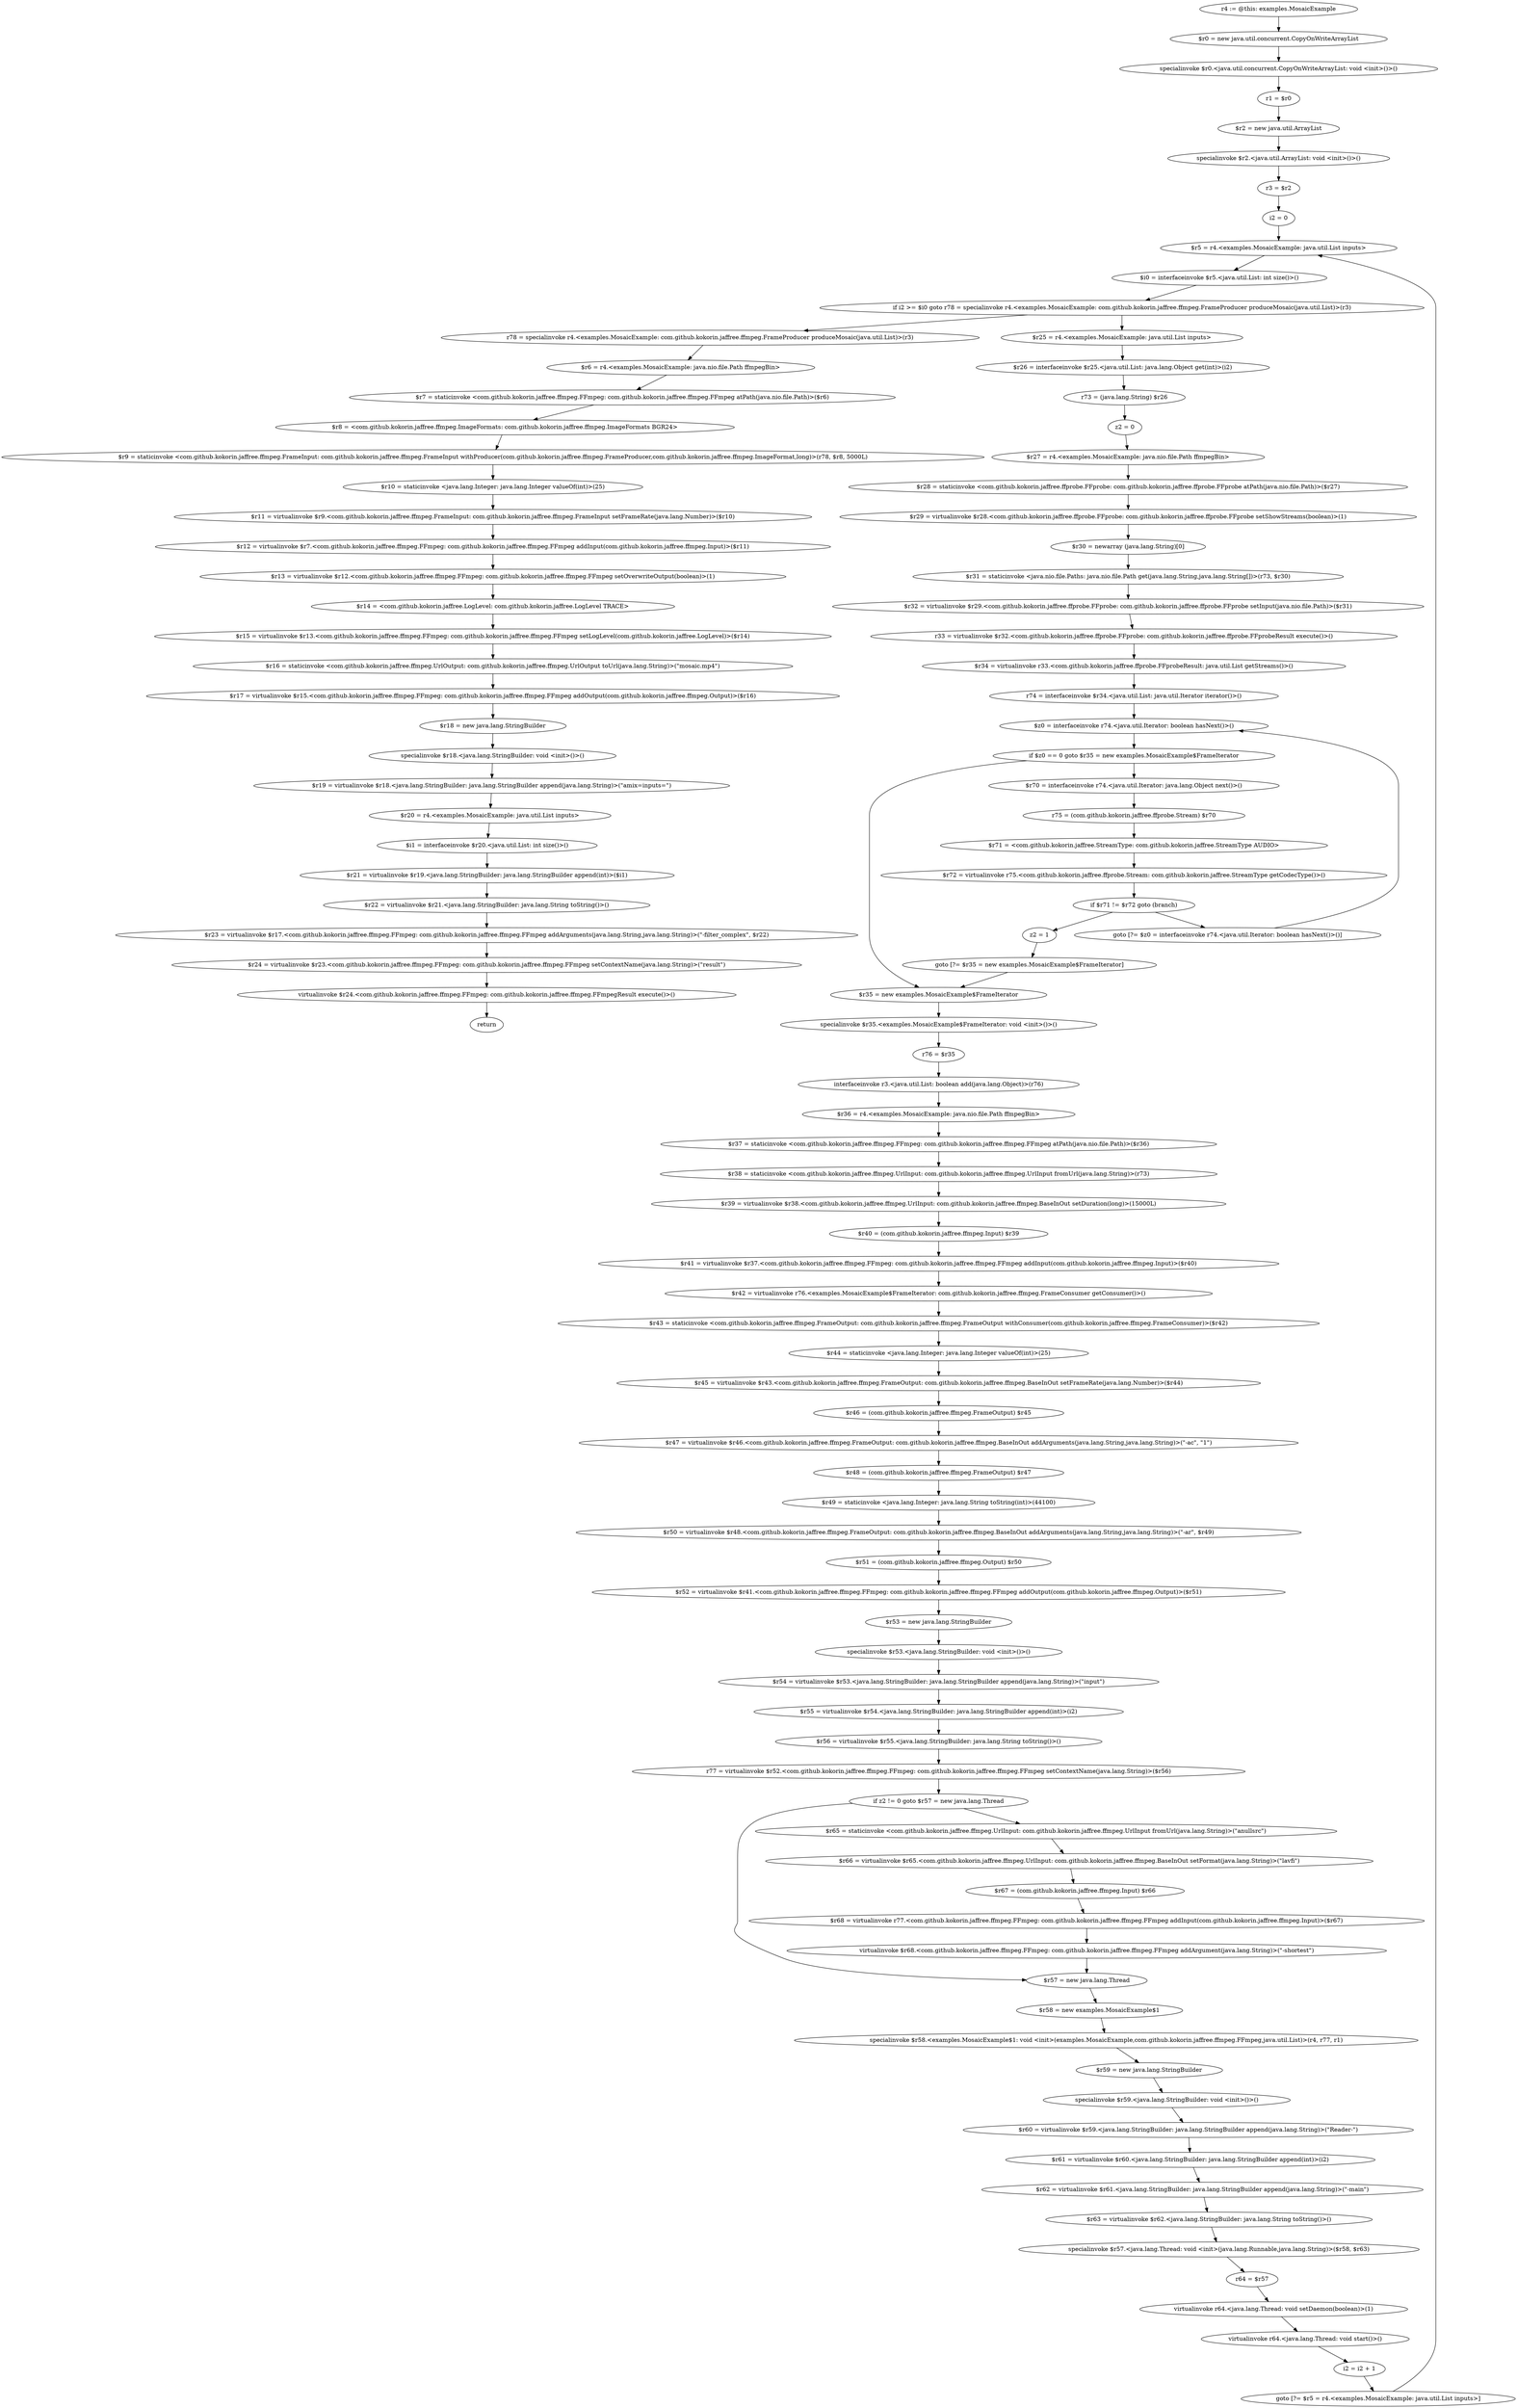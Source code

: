 digraph "unitGraph" {
    "r4 := @this: examples.MosaicExample"
    "$r0 = new java.util.concurrent.CopyOnWriteArrayList"
    "specialinvoke $r0.<java.util.concurrent.CopyOnWriteArrayList: void <init>()>()"
    "r1 = $r0"
    "$r2 = new java.util.ArrayList"
    "specialinvoke $r2.<java.util.ArrayList: void <init>()>()"
    "r3 = $r2"
    "i2 = 0"
    "$r5 = r4.<examples.MosaicExample: java.util.List inputs>"
    "$i0 = interfaceinvoke $r5.<java.util.List: int size()>()"
    "if i2 >= $i0 goto r78 = specialinvoke r4.<examples.MosaicExample: com.github.kokorin.jaffree.ffmpeg.FrameProducer produceMosaic(java.util.List)>(r3)"
    "$r25 = r4.<examples.MosaicExample: java.util.List inputs>"
    "$r26 = interfaceinvoke $r25.<java.util.List: java.lang.Object get(int)>(i2)"
    "r73 = (java.lang.String) $r26"
    "z2 = 0"
    "$r27 = r4.<examples.MosaicExample: java.nio.file.Path ffmpegBin>"
    "$r28 = staticinvoke <com.github.kokorin.jaffree.ffprobe.FFprobe: com.github.kokorin.jaffree.ffprobe.FFprobe atPath(java.nio.file.Path)>($r27)"
    "$r29 = virtualinvoke $r28.<com.github.kokorin.jaffree.ffprobe.FFprobe: com.github.kokorin.jaffree.ffprobe.FFprobe setShowStreams(boolean)>(1)"
    "$r30 = newarray (java.lang.String)[0]"
    "$r31 = staticinvoke <java.nio.file.Paths: java.nio.file.Path get(java.lang.String,java.lang.String[])>(r73, $r30)"
    "$r32 = virtualinvoke $r29.<com.github.kokorin.jaffree.ffprobe.FFprobe: com.github.kokorin.jaffree.ffprobe.FFprobe setInput(java.nio.file.Path)>($r31)"
    "r33 = virtualinvoke $r32.<com.github.kokorin.jaffree.ffprobe.FFprobe: com.github.kokorin.jaffree.ffprobe.FFprobeResult execute()>()"
    "$r34 = virtualinvoke r33.<com.github.kokorin.jaffree.ffprobe.FFprobeResult: java.util.List getStreams()>()"
    "r74 = interfaceinvoke $r34.<java.util.List: java.util.Iterator iterator()>()"
    "$z0 = interfaceinvoke r74.<java.util.Iterator: boolean hasNext()>()"
    "if $z0 == 0 goto $r35 = new examples.MosaicExample$FrameIterator"
    "$r70 = interfaceinvoke r74.<java.util.Iterator: java.lang.Object next()>()"
    "r75 = (com.github.kokorin.jaffree.ffprobe.Stream) $r70"
    "$r71 = <com.github.kokorin.jaffree.StreamType: com.github.kokorin.jaffree.StreamType AUDIO>"
    "$r72 = virtualinvoke r75.<com.github.kokorin.jaffree.ffprobe.Stream: com.github.kokorin.jaffree.StreamType getCodecType()>()"
    "if $r71 != $r72 goto (branch)"
    "z2 = 1"
    "goto [?= $r35 = new examples.MosaicExample$FrameIterator]"
    "goto [?= $z0 = interfaceinvoke r74.<java.util.Iterator: boolean hasNext()>()]"
    "$r35 = new examples.MosaicExample$FrameIterator"
    "specialinvoke $r35.<examples.MosaicExample$FrameIterator: void <init>()>()"
    "r76 = $r35"
    "interfaceinvoke r3.<java.util.List: boolean add(java.lang.Object)>(r76)"
    "$r36 = r4.<examples.MosaicExample: java.nio.file.Path ffmpegBin>"
    "$r37 = staticinvoke <com.github.kokorin.jaffree.ffmpeg.FFmpeg: com.github.kokorin.jaffree.ffmpeg.FFmpeg atPath(java.nio.file.Path)>($r36)"
    "$r38 = staticinvoke <com.github.kokorin.jaffree.ffmpeg.UrlInput: com.github.kokorin.jaffree.ffmpeg.UrlInput fromUrl(java.lang.String)>(r73)"
    "$r39 = virtualinvoke $r38.<com.github.kokorin.jaffree.ffmpeg.UrlInput: com.github.kokorin.jaffree.ffmpeg.BaseInOut setDuration(long)>(15000L)"
    "$r40 = (com.github.kokorin.jaffree.ffmpeg.Input) $r39"
    "$r41 = virtualinvoke $r37.<com.github.kokorin.jaffree.ffmpeg.FFmpeg: com.github.kokorin.jaffree.ffmpeg.FFmpeg addInput(com.github.kokorin.jaffree.ffmpeg.Input)>($r40)"
    "$r42 = virtualinvoke r76.<examples.MosaicExample$FrameIterator: com.github.kokorin.jaffree.ffmpeg.FrameConsumer getConsumer()>()"
    "$r43 = staticinvoke <com.github.kokorin.jaffree.ffmpeg.FrameOutput: com.github.kokorin.jaffree.ffmpeg.FrameOutput withConsumer(com.github.kokorin.jaffree.ffmpeg.FrameConsumer)>($r42)"
    "$r44 = staticinvoke <java.lang.Integer: java.lang.Integer valueOf(int)>(25)"
    "$r45 = virtualinvoke $r43.<com.github.kokorin.jaffree.ffmpeg.FrameOutput: com.github.kokorin.jaffree.ffmpeg.BaseInOut setFrameRate(java.lang.Number)>($r44)"
    "$r46 = (com.github.kokorin.jaffree.ffmpeg.FrameOutput) $r45"
    "$r47 = virtualinvoke $r46.<com.github.kokorin.jaffree.ffmpeg.FrameOutput: com.github.kokorin.jaffree.ffmpeg.BaseInOut addArguments(java.lang.String,java.lang.String)>(\"-ac\", \"1\")"
    "$r48 = (com.github.kokorin.jaffree.ffmpeg.FrameOutput) $r47"
    "$r49 = staticinvoke <java.lang.Integer: java.lang.String toString(int)>(44100)"
    "$r50 = virtualinvoke $r48.<com.github.kokorin.jaffree.ffmpeg.FrameOutput: com.github.kokorin.jaffree.ffmpeg.BaseInOut addArguments(java.lang.String,java.lang.String)>(\"-ar\", $r49)"
    "$r51 = (com.github.kokorin.jaffree.ffmpeg.Output) $r50"
    "$r52 = virtualinvoke $r41.<com.github.kokorin.jaffree.ffmpeg.FFmpeg: com.github.kokorin.jaffree.ffmpeg.FFmpeg addOutput(com.github.kokorin.jaffree.ffmpeg.Output)>($r51)"
    "$r53 = new java.lang.StringBuilder"
    "specialinvoke $r53.<java.lang.StringBuilder: void <init>()>()"
    "$r54 = virtualinvoke $r53.<java.lang.StringBuilder: java.lang.StringBuilder append(java.lang.String)>(\"input\")"
    "$r55 = virtualinvoke $r54.<java.lang.StringBuilder: java.lang.StringBuilder append(int)>(i2)"
    "$r56 = virtualinvoke $r55.<java.lang.StringBuilder: java.lang.String toString()>()"
    "r77 = virtualinvoke $r52.<com.github.kokorin.jaffree.ffmpeg.FFmpeg: com.github.kokorin.jaffree.ffmpeg.FFmpeg setContextName(java.lang.String)>($r56)"
    "if z2 != 0 goto $r57 = new java.lang.Thread"
    "$r65 = staticinvoke <com.github.kokorin.jaffree.ffmpeg.UrlInput: com.github.kokorin.jaffree.ffmpeg.UrlInput fromUrl(java.lang.String)>(\"anullsrc\")"
    "$r66 = virtualinvoke $r65.<com.github.kokorin.jaffree.ffmpeg.UrlInput: com.github.kokorin.jaffree.ffmpeg.BaseInOut setFormat(java.lang.String)>(\"lavfi\")"
    "$r67 = (com.github.kokorin.jaffree.ffmpeg.Input) $r66"
    "$r68 = virtualinvoke r77.<com.github.kokorin.jaffree.ffmpeg.FFmpeg: com.github.kokorin.jaffree.ffmpeg.FFmpeg addInput(com.github.kokorin.jaffree.ffmpeg.Input)>($r67)"
    "virtualinvoke $r68.<com.github.kokorin.jaffree.ffmpeg.FFmpeg: com.github.kokorin.jaffree.ffmpeg.FFmpeg addArgument(java.lang.String)>(\"-shortest\")"
    "$r57 = new java.lang.Thread"
    "$r58 = new examples.MosaicExample$1"
    "specialinvoke $r58.<examples.MosaicExample$1: void <init>(examples.MosaicExample,com.github.kokorin.jaffree.ffmpeg.FFmpeg,java.util.List)>(r4, r77, r1)"
    "$r59 = new java.lang.StringBuilder"
    "specialinvoke $r59.<java.lang.StringBuilder: void <init>()>()"
    "$r60 = virtualinvoke $r59.<java.lang.StringBuilder: java.lang.StringBuilder append(java.lang.String)>(\"Reader-\")"
    "$r61 = virtualinvoke $r60.<java.lang.StringBuilder: java.lang.StringBuilder append(int)>(i2)"
    "$r62 = virtualinvoke $r61.<java.lang.StringBuilder: java.lang.StringBuilder append(java.lang.String)>(\"-main\")"
    "$r63 = virtualinvoke $r62.<java.lang.StringBuilder: java.lang.String toString()>()"
    "specialinvoke $r57.<java.lang.Thread: void <init>(java.lang.Runnable,java.lang.String)>($r58, $r63)"
    "r64 = $r57"
    "virtualinvoke r64.<java.lang.Thread: void setDaemon(boolean)>(1)"
    "virtualinvoke r64.<java.lang.Thread: void start()>()"
    "i2 = i2 + 1"
    "goto [?= $r5 = r4.<examples.MosaicExample: java.util.List inputs>]"
    "r78 = specialinvoke r4.<examples.MosaicExample: com.github.kokorin.jaffree.ffmpeg.FrameProducer produceMosaic(java.util.List)>(r3)"
    "$r6 = r4.<examples.MosaicExample: java.nio.file.Path ffmpegBin>"
    "$r7 = staticinvoke <com.github.kokorin.jaffree.ffmpeg.FFmpeg: com.github.kokorin.jaffree.ffmpeg.FFmpeg atPath(java.nio.file.Path)>($r6)"
    "$r8 = <com.github.kokorin.jaffree.ffmpeg.ImageFormats: com.github.kokorin.jaffree.ffmpeg.ImageFormats BGR24>"
    "$r9 = staticinvoke <com.github.kokorin.jaffree.ffmpeg.FrameInput: com.github.kokorin.jaffree.ffmpeg.FrameInput withProducer(com.github.kokorin.jaffree.ffmpeg.FrameProducer,com.github.kokorin.jaffree.ffmpeg.ImageFormat,long)>(r78, $r8, 5000L)"
    "$r10 = staticinvoke <java.lang.Integer: java.lang.Integer valueOf(int)>(25)"
    "$r11 = virtualinvoke $r9.<com.github.kokorin.jaffree.ffmpeg.FrameInput: com.github.kokorin.jaffree.ffmpeg.FrameInput setFrameRate(java.lang.Number)>($r10)"
    "$r12 = virtualinvoke $r7.<com.github.kokorin.jaffree.ffmpeg.FFmpeg: com.github.kokorin.jaffree.ffmpeg.FFmpeg addInput(com.github.kokorin.jaffree.ffmpeg.Input)>($r11)"
    "$r13 = virtualinvoke $r12.<com.github.kokorin.jaffree.ffmpeg.FFmpeg: com.github.kokorin.jaffree.ffmpeg.FFmpeg setOverwriteOutput(boolean)>(1)"
    "$r14 = <com.github.kokorin.jaffree.LogLevel: com.github.kokorin.jaffree.LogLevel TRACE>"
    "$r15 = virtualinvoke $r13.<com.github.kokorin.jaffree.ffmpeg.FFmpeg: com.github.kokorin.jaffree.ffmpeg.FFmpeg setLogLevel(com.github.kokorin.jaffree.LogLevel)>($r14)"
    "$r16 = staticinvoke <com.github.kokorin.jaffree.ffmpeg.UrlOutput: com.github.kokorin.jaffree.ffmpeg.UrlOutput toUrl(java.lang.String)>(\"mosaic.mp4\")"
    "$r17 = virtualinvoke $r15.<com.github.kokorin.jaffree.ffmpeg.FFmpeg: com.github.kokorin.jaffree.ffmpeg.FFmpeg addOutput(com.github.kokorin.jaffree.ffmpeg.Output)>($r16)"
    "$r18 = new java.lang.StringBuilder"
    "specialinvoke $r18.<java.lang.StringBuilder: void <init>()>()"
    "$r19 = virtualinvoke $r18.<java.lang.StringBuilder: java.lang.StringBuilder append(java.lang.String)>(\"amix=inputs=\")"
    "$r20 = r4.<examples.MosaicExample: java.util.List inputs>"
    "$i1 = interfaceinvoke $r20.<java.util.List: int size()>()"
    "$r21 = virtualinvoke $r19.<java.lang.StringBuilder: java.lang.StringBuilder append(int)>($i1)"
    "$r22 = virtualinvoke $r21.<java.lang.StringBuilder: java.lang.String toString()>()"
    "$r23 = virtualinvoke $r17.<com.github.kokorin.jaffree.ffmpeg.FFmpeg: com.github.kokorin.jaffree.ffmpeg.FFmpeg addArguments(java.lang.String,java.lang.String)>(\"-filter_complex\", $r22)"
    "$r24 = virtualinvoke $r23.<com.github.kokorin.jaffree.ffmpeg.FFmpeg: com.github.kokorin.jaffree.ffmpeg.FFmpeg setContextName(java.lang.String)>(\"result\")"
    "virtualinvoke $r24.<com.github.kokorin.jaffree.ffmpeg.FFmpeg: com.github.kokorin.jaffree.ffmpeg.FFmpegResult execute()>()"
    "return"
    "r4 := @this: examples.MosaicExample"->"$r0 = new java.util.concurrent.CopyOnWriteArrayList";
    "$r0 = new java.util.concurrent.CopyOnWriteArrayList"->"specialinvoke $r0.<java.util.concurrent.CopyOnWriteArrayList: void <init>()>()";
    "specialinvoke $r0.<java.util.concurrent.CopyOnWriteArrayList: void <init>()>()"->"r1 = $r0";
    "r1 = $r0"->"$r2 = new java.util.ArrayList";
    "$r2 = new java.util.ArrayList"->"specialinvoke $r2.<java.util.ArrayList: void <init>()>()";
    "specialinvoke $r2.<java.util.ArrayList: void <init>()>()"->"r3 = $r2";
    "r3 = $r2"->"i2 = 0";
    "i2 = 0"->"$r5 = r4.<examples.MosaicExample: java.util.List inputs>";
    "$r5 = r4.<examples.MosaicExample: java.util.List inputs>"->"$i0 = interfaceinvoke $r5.<java.util.List: int size()>()";
    "$i0 = interfaceinvoke $r5.<java.util.List: int size()>()"->"if i2 >= $i0 goto r78 = specialinvoke r4.<examples.MosaicExample: com.github.kokorin.jaffree.ffmpeg.FrameProducer produceMosaic(java.util.List)>(r3)";
    "if i2 >= $i0 goto r78 = specialinvoke r4.<examples.MosaicExample: com.github.kokorin.jaffree.ffmpeg.FrameProducer produceMosaic(java.util.List)>(r3)"->"$r25 = r4.<examples.MosaicExample: java.util.List inputs>";
    "if i2 >= $i0 goto r78 = specialinvoke r4.<examples.MosaicExample: com.github.kokorin.jaffree.ffmpeg.FrameProducer produceMosaic(java.util.List)>(r3)"->"r78 = specialinvoke r4.<examples.MosaicExample: com.github.kokorin.jaffree.ffmpeg.FrameProducer produceMosaic(java.util.List)>(r3)";
    "$r25 = r4.<examples.MosaicExample: java.util.List inputs>"->"$r26 = interfaceinvoke $r25.<java.util.List: java.lang.Object get(int)>(i2)";
    "$r26 = interfaceinvoke $r25.<java.util.List: java.lang.Object get(int)>(i2)"->"r73 = (java.lang.String) $r26";
    "r73 = (java.lang.String) $r26"->"z2 = 0";
    "z2 = 0"->"$r27 = r4.<examples.MosaicExample: java.nio.file.Path ffmpegBin>";
    "$r27 = r4.<examples.MosaicExample: java.nio.file.Path ffmpegBin>"->"$r28 = staticinvoke <com.github.kokorin.jaffree.ffprobe.FFprobe: com.github.kokorin.jaffree.ffprobe.FFprobe atPath(java.nio.file.Path)>($r27)";
    "$r28 = staticinvoke <com.github.kokorin.jaffree.ffprobe.FFprobe: com.github.kokorin.jaffree.ffprobe.FFprobe atPath(java.nio.file.Path)>($r27)"->"$r29 = virtualinvoke $r28.<com.github.kokorin.jaffree.ffprobe.FFprobe: com.github.kokorin.jaffree.ffprobe.FFprobe setShowStreams(boolean)>(1)";
    "$r29 = virtualinvoke $r28.<com.github.kokorin.jaffree.ffprobe.FFprobe: com.github.kokorin.jaffree.ffprobe.FFprobe setShowStreams(boolean)>(1)"->"$r30 = newarray (java.lang.String)[0]";
    "$r30 = newarray (java.lang.String)[0]"->"$r31 = staticinvoke <java.nio.file.Paths: java.nio.file.Path get(java.lang.String,java.lang.String[])>(r73, $r30)";
    "$r31 = staticinvoke <java.nio.file.Paths: java.nio.file.Path get(java.lang.String,java.lang.String[])>(r73, $r30)"->"$r32 = virtualinvoke $r29.<com.github.kokorin.jaffree.ffprobe.FFprobe: com.github.kokorin.jaffree.ffprobe.FFprobe setInput(java.nio.file.Path)>($r31)";
    "$r32 = virtualinvoke $r29.<com.github.kokorin.jaffree.ffprobe.FFprobe: com.github.kokorin.jaffree.ffprobe.FFprobe setInput(java.nio.file.Path)>($r31)"->"r33 = virtualinvoke $r32.<com.github.kokorin.jaffree.ffprobe.FFprobe: com.github.kokorin.jaffree.ffprobe.FFprobeResult execute()>()";
    "r33 = virtualinvoke $r32.<com.github.kokorin.jaffree.ffprobe.FFprobe: com.github.kokorin.jaffree.ffprobe.FFprobeResult execute()>()"->"$r34 = virtualinvoke r33.<com.github.kokorin.jaffree.ffprobe.FFprobeResult: java.util.List getStreams()>()";
    "$r34 = virtualinvoke r33.<com.github.kokorin.jaffree.ffprobe.FFprobeResult: java.util.List getStreams()>()"->"r74 = interfaceinvoke $r34.<java.util.List: java.util.Iterator iterator()>()";
    "r74 = interfaceinvoke $r34.<java.util.List: java.util.Iterator iterator()>()"->"$z0 = interfaceinvoke r74.<java.util.Iterator: boolean hasNext()>()";
    "$z0 = interfaceinvoke r74.<java.util.Iterator: boolean hasNext()>()"->"if $z0 == 0 goto $r35 = new examples.MosaicExample$FrameIterator";
    "if $z0 == 0 goto $r35 = new examples.MosaicExample$FrameIterator"->"$r70 = interfaceinvoke r74.<java.util.Iterator: java.lang.Object next()>()";
    "if $z0 == 0 goto $r35 = new examples.MosaicExample$FrameIterator"->"$r35 = new examples.MosaicExample$FrameIterator";
    "$r70 = interfaceinvoke r74.<java.util.Iterator: java.lang.Object next()>()"->"r75 = (com.github.kokorin.jaffree.ffprobe.Stream) $r70";
    "r75 = (com.github.kokorin.jaffree.ffprobe.Stream) $r70"->"$r71 = <com.github.kokorin.jaffree.StreamType: com.github.kokorin.jaffree.StreamType AUDIO>";
    "$r71 = <com.github.kokorin.jaffree.StreamType: com.github.kokorin.jaffree.StreamType AUDIO>"->"$r72 = virtualinvoke r75.<com.github.kokorin.jaffree.ffprobe.Stream: com.github.kokorin.jaffree.StreamType getCodecType()>()";
    "$r72 = virtualinvoke r75.<com.github.kokorin.jaffree.ffprobe.Stream: com.github.kokorin.jaffree.StreamType getCodecType()>()"->"if $r71 != $r72 goto (branch)";
    "if $r71 != $r72 goto (branch)"->"z2 = 1";
    "if $r71 != $r72 goto (branch)"->"goto [?= $z0 = interfaceinvoke r74.<java.util.Iterator: boolean hasNext()>()]";
    "z2 = 1"->"goto [?= $r35 = new examples.MosaicExample$FrameIterator]";
    "goto [?= $r35 = new examples.MosaicExample$FrameIterator]"->"$r35 = new examples.MosaicExample$FrameIterator";
    "goto [?= $z0 = interfaceinvoke r74.<java.util.Iterator: boolean hasNext()>()]"->"$z0 = interfaceinvoke r74.<java.util.Iterator: boolean hasNext()>()";
    "$r35 = new examples.MosaicExample$FrameIterator"->"specialinvoke $r35.<examples.MosaicExample$FrameIterator: void <init>()>()";
    "specialinvoke $r35.<examples.MosaicExample$FrameIterator: void <init>()>()"->"r76 = $r35";
    "r76 = $r35"->"interfaceinvoke r3.<java.util.List: boolean add(java.lang.Object)>(r76)";
    "interfaceinvoke r3.<java.util.List: boolean add(java.lang.Object)>(r76)"->"$r36 = r4.<examples.MosaicExample: java.nio.file.Path ffmpegBin>";
    "$r36 = r4.<examples.MosaicExample: java.nio.file.Path ffmpegBin>"->"$r37 = staticinvoke <com.github.kokorin.jaffree.ffmpeg.FFmpeg: com.github.kokorin.jaffree.ffmpeg.FFmpeg atPath(java.nio.file.Path)>($r36)";
    "$r37 = staticinvoke <com.github.kokorin.jaffree.ffmpeg.FFmpeg: com.github.kokorin.jaffree.ffmpeg.FFmpeg atPath(java.nio.file.Path)>($r36)"->"$r38 = staticinvoke <com.github.kokorin.jaffree.ffmpeg.UrlInput: com.github.kokorin.jaffree.ffmpeg.UrlInput fromUrl(java.lang.String)>(r73)";
    "$r38 = staticinvoke <com.github.kokorin.jaffree.ffmpeg.UrlInput: com.github.kokorin.jaffree.ffmpeg.UrlInput fromUrl(java.lang.String)>(r73)"->"$r39 = virtualinvoke $r38.<com.github.kokorin.jaffree.ffmpeg.UrlInput: com.github.kokorin.jaffree.ffmpeg.BaseInOut setDuration(long)>(15000L)";
    "$r39 = virtualinvoke $r38.<com.github.kokorin.jaffree.ffmpeg.UrlInput: com.github.kokorin.jaffree.ffmpeg.BaseInOut setDuration(long)>(15000L)"->"$r40 = (com.github.kokorin.jaffree.ffmpeg.Input) $r39";
    "$r40 = (com.github.kokorin.jaffree.ffmpeg.Input) $r39"->"$r41 = virtualinvoke $r37.<com.github.kokorin.jaffree.ffmpeg.FFmpeg: com.github.kokorin.jaffree.ffmpeg.FFmpeg addInput(com.github.kokorin.jaffree.ffmpeg.Input)>($r40)";
    "$r41 = virtualinvoke $r37.<com.github.kokorin.jaffree.ffmpeg.FFmpeg: com.github.kokorin.jaffree.ffmpeg.FFmpeg addInput(com.github.kokorin.jaffree.ffmpeg.Input)>($r40)"->"$r42 = virtualinvoke r76.<examples.MosaicExample$FrameIterator: com.github.kokorin.jaffree.ffmpeg.FrameConsumer getConsumer()>()";
    "$r42 = virtualinvoke r76.<examples.MosaicExample$FrameIterator: com.github.kokorin.jaffree.ffmpeg.FrameConsumer getConsumer()>()"->"$r43 = staticinvoke <com.github.kokorin.jaffree.ffmpeg.FrameOutput: com.github.kokorin.jaffree.ffmpeg.FrameOutput withConsumer(com.github.kokorin.jaffree.ffmpeg.FrameConsumer)>($r42)";
    "$r43 = staticinvoke <com.github.kokorin.jaffree.ffmpeg.FrameOutput: com.github.kokorin.jaffree.ffmpeg.FrameOutput withConsumer(com.github.kokorin.jaffree.ffmpeg.FrameConsumer)>($r42)"->"$r44 = staticinvoke <java.lang.Integer: java.lang.Integer valueOf(int)>(25)";
    "$r44 = staticinvoke <java.lang.Integer: java.lang.Integer valueOf(int)>(25)"->"$r45 = virtualinvoke $r43.<com.github.kokorin.jaffree.ffmpeg.FrameOutput: com.github.kokorin.jaffree.ffmpeg.BaseInOut setFrameRate(java.lang.Number)>($r44)";
    "$r45 = virtualinvoke $r43.<com.github.kokorin.jaffree.ffmpeg.FrameOutput: com.github.kokorin.jaffree.ffmpeg.BaseInOut setFrameRate(java.lang.Number)>($r44)"->"$r46 = (com.github.kokorin.jaffree.ffmpeg.FrameOutput) $r45";
    "$r46 = (com.github.kokorin.jaffree.ffmpeg.FrameOutput) $r45"->"$r47 = virtualinvoke $r46.<com.github.kokorin.jaffree.ffmpeg.FrameOutput: com.github.kokorin.jaffree.ffmpeg.BaseInOut addArguments(java.lang.String,java.lang.String)>(\"-ac\", \"1\")";
    "$r47 = virtualinvoke $r46.<com.github.kokorin.jaffree.ffmpeg.FrameOutput: com.github.kokorin.jaffree.ffmpeg.BaseInOut addArguments(java.lang.String,java.lang.String)>(\"-ac\", \"1\")"->"$r48 = (com.github.kokorin.jaffree.ffmpeg.FrameOutput) $r47";
    "$r48 = (com.github.kokorin.jaffree.ffmpeg.FrameOutput) $r47"->"$r49 = staticinvoke <java.lang.Integer: java.lang.String toString(int)>(44100)";
    "$r49 = staticinvoke <java.lang.Integer: java.lang.String toString(int)>(44100)"->"$r50 = virtualinvoke $r48.<com.github.kokorin.jaffree.ffmpeg.FrameOutput: com.github.kokorin.jaffree.ffmpeg.BaseInOut addArguments(java.lang.String,java.lang.String)>(\"-ar\", $r49)";
    "$r50 = virtualinvoke $r48.<com.github.kokorin.jaffree.ffmpeg.FrameOutput: com.github.kokorin.jaffree.ffmpeg.BaseInOut addArguments(java.lang.String,java.lang.String)>(\"-ar\", $r49)"->"$r51 = (com.github.kokorin.jaffree.ffmpeg.Output) $r50";
    "$r51 = (com.github.kokorin.jaffree.ffmpeg.Output) $r50"->"$r52 = virtualinvoke $r41.<com.github.kokorin.jaffree.ffmpeg.FFmpeg: com.github.kokorin.jaffree.ffmpeg.FFmpeg addOutput(com.github.kokorin.jaffree.ffmpeg.Output)>($r51)";
    "$r52 = virtualinvoke $r41.<com.github.kokorin.jaffree.ffmpeg.FFmpeg: com.github.kokorin.jaffree.ffmpeg.FFmpeg addOutput(com.github.kokorin.jaffree.ffmpeg.Output)>($r51)"->"$r53 = new java.lang.StringBuilder";
    "$r53 = new java.lang.StringBuilder"->"specialinvoke $r53.<java.lang.StringBuilder: void <init>()>()";
    "specialinvoke $r53.<java.lang.StringBuilder: void <init>()>()"->"$r54 = virtualinvoke $r53.<java.lang.StringBuilder: java.lang.StringBuilder append(java.lang.String)>(\"input\")";
    "$r54 = virtualinvoke $r53.<java.lang.StringBuilder: java.lang.StringBuilder append(java.lang.String)>(\"input\")"->"$r55 = virtualinvoke $r54.<java.lang.StringBuilder: java.lang.StringBuilder append(int)>(i2)";
    "$r55 = virtualinvoke $r54.<java.lang.StringBuilder: java.lang.StringBuilder append(int)>(i2)"->"$r56 = virtualinvoke $r55.<java.lang.StringBuilder: java.lang.String toString()>()";
    "$r56 = virtualinvoke $r55.<java.lang.StringBuilder: java.lang.String toString()>()"->"r77 = virtualinvoke $r52.<com.github.kokorin.jaffree.ffmpeg.FFmpeg: com.github.kokorin.jaffree.ffmpeg.FFmpeg setContextName(java.lang.String)>($r56)";
    "r77 = virtualinvoke $r52.<com.github.kokorin.jaffree.ffmpeg.FFmpeg: com.github.kokorin.jaffree.ffmpeg.FFmpeg setContextName(java.lang.String)>($r56)"->"if z2 != 0 goto $r57 = new java.lang.Thread";
    "if z2 != 0 goto $r57 = new java.lang.Thread"->"$r65 = staticinvoke <com.github.kokorin.jaffree.ffmpeg.UrlInput: com.github.kokorin.jaffree.ffmpeg.UrlInput fromUrl(java.lang.String)>(\"anullsrc\")";
    "if z2 != 0 goto $r57 = new java.lang.Thread"->"$r57 = new java.lang.Thread";
    "$r65 = staticinvoke <com.github.kokorin.jaffree.ffmpeg.UrlInput: com.github.kokorin.jaffree.ffmpeg.UrlInput fromUrl(java.lang.String)>(\"anullsrc\")"->"$r66 = virtualinvoke $r65.<com.github.kokorin.jaffree.ffmpeg.UrlInput: com.github.kokorin.jaffree.ffmpeg.BaseInOut setFormat(java.lang.String)>(\"lavfi\")";
    "$r66 = virtualinvoke $r65.<com.github.kokorin.jaffree.ffmpeg.UrlInput: com.github.kokorin.jaffree.ffmpeg.BaseInOut setFormat(java.lang.String)>(\"lavfi\")"->"$r67 = (com.github.kokorin.jaffree.ffmpeg.Input) $r66";
    "$r67 = (com.github.kokorin.jaffree.ffmpeg.Input) $r66"->"$r68 = virtualinvoke r77.<com.github.kokorin.jaffree.ffmpeg.FFmpeg: com.github.kokorin.jaffree.ffmpeg.FFmpeg addInput(com.github.kokorin.jaffree.ffmpeg.Input)>($r67)";
    "$r68 = virtualinvoke r77.<com.github.kokorin.jaffree.ffmpeg.FFmpeg: com.github.kokorin.jaffree.ffmpeg.FFmpeg addInput(com.github.kokorin.jaffree.ffmpeg.Input)>($r67)"->"virtualinvoke $r68.<com.github.kokorin.jaffree.ffmpeg.FFmpeg: com.github.kokorin.jaffree.ffmpeg.FFmpeg addArgument(java.lang.String)>(\"-shortest\")";
    "virtualinvoke $r68.<com.github.kokorin.jaffree.ffmpeg.FFmpeg: com.github.kokorin.jaffree.ffmpeg.FFmpeg addArgument(java.lang.String)>(\"-shortest\")"->"$r57 = new java.lang.Thread";
    "$r57 = new java.lang.Thread"->"$r58 = new examples.MosaicExample$1";
    "$r58 = new examples.MosaicExample$1"->"specialinvoke $r58.<examples.MosaicExample$1: void <init>(examples.MosaicExample,com.github.kokorin.jaffree.ffmpeg.FFmpeg,java.util.List)>(r4, r77, r1)";
    "specialinvoke $r58.<examples.MosaicExample$1: void <init>(examples.MosaicExample,com.github.kokorin.jaffree.ffmpeg.FFmpeg,java.util.List)>(r4, r77, r1)"->"$r59 = new java.lang.StringBuilder";
    "$r59 = new java.lang.StringBuilder"->"specialinvoke $r59.<java.lang.StringBuilder: void <init>()>()";
    "specialinvoke $r59.<java.lang.StringBuilder: void <init>()>()"->"$r60 = virtualinvoke $r59.<java.lang.StringBuilder: java.lang.StringBuilder append(java.lang.String)>(\"Reader-\")";
    "$r60 = virtualinvoke $r59.<java.lang.StringBuilder: java.lang.StringBuilder append(java.lang.String)>(\"Reader-\")"->"$r61 = virtualinvoke $r60.<java.lang.StringBuilder: java.lang.StringBuilder append(int)>(i2)";
    "$r61 = virtualinvoke $r60.<java.lang.StringBuilder: java.lang.StringBuilder append(int)>(i2)"->"$r62 = virtualinvoke $r61.<java.lang.StringBuilder: java.lang.StringBuilder append(java.lang.String)>(\"-main\")";
    "$r62 = virtualinvoke $r61.<java.lang.StringBuilder: java.lang.StringBuilder append(java.lang.String)>(\"-main\")"->"$r63 = virtualinvoke $r62.<java.lang.StringBuilder: java.lang.String toString()>()";
    "$r63 = virtualinvoke $r62.<java.lang.StringBuilder: java.lang.String toString()>()"->"specialinvoke $r57.<java.lang.Thread: void <init>(java.lang.Runnable,java.lang.String)>($r58, $r63)";
    "specialinvoke $r57.<java.lang.Thread: void <init>(java.lang.Runnable,java.lang.String)>($r58, $r63)"->"r64 = $r57";
    "r64 = $r57"->"virtualinvoke r64.<java.lang.Thread: void setDaemon(boolean)>(1)";
    "virtualinvoke r64.<java.lang.Thread: void setDaemon(boolean)>(1)"->"virtualinvoke r64.<java.lang.Thread: void start()>()";
    "virtualinvoke r64.<java.lang.Thread: void start()>()"->"i2 = i2 + 1";
    "i2 = i2 + 1"->"goto [?= $r5 = r4.<examples.MosaicExample: java.util.List inputs>]";
    "goto [?= $r5 = r4.<examples.MosaicExample: java.util.List inputs>]"->"$r5 = r4.<examples.MosaicExample: java.util.List inputs>";
    "r78 = specialinvoke r4.<examples.MosaicExample: com.github.kokorin.jaffree.ffmpeg.FrameProducer produceMosaic(java.util.List)>(r3)"->"$r6 = r4.<examples.MosaicExample: java.nio.file.Path ffmpegBin>";
    "$r6 = r4.<examples.MosaicExample: java.nio.file.Path ffmpegBin>"->"$r7 = staticinvoke <com.github.kokorin.jaffree.ffmpeg.FFmpeg: com.github.kokorin.jaffree.ffmpeg.FFmpeg atPath(java.nio.file.Path)>($r6)";
    "$r7 = staticinvoke <com.github.kokorin.jaffree.ffmpeg.FFmpeg: com.github.kokorin.jaffree.ffmpeg.FFmpeg atPath(java.nio.file.Path)>($r6)"->"$r8 = <com.github.kokorin.jaffree.ffmpeg.ImageFormats: com.github.kokorin.jaffree.ffmpeg.ImageFormats BGR24>";
    "$r8 = <com.github.kokorin.jaffree.ffmpeg.ImageFormats: com.github.kokorin.jaffree.ffmpeg.ImageFormats BGR24>"->"$r9 = staticinvoke <com.github.kokorin.jaffree.ffmpeg.FrameInput: com.github.kokorin.jaffree.ffmpeg.FrameInput withProducer(com.github.kokorin.jaffree.ffmpeg.FrameProducer,com.github.kokorin.jaffree.ffmpeg.ImageFormat,long)>(r78, $r8, 5000L)";
    "$r9 = staticinvoke <com.github.kokorin.jaffree.ffmpeg.FrameInput: com.github.kokorin.jaffree.ffmpeg.FrameInput withProducer(com.github.kokorin.jaffree.ffmpeg.FrameProducer,com.github.kokorin.jaffree.ffmpeg.ImageFormat,long)>(r78, $r8, 5000L)"->"$r10 = staticinvoke <java.lang.Integer: java.lang.Integer valueOf(int)>(25)";
    "$r10 = staticinvoke <java.lang.Integer: java.lang.Integer valueOf(int)>(25)"->"$r11 = virtualinvoke $r9.<com.github.kokorin.jaffree.ffmpeg.FrameInput: com.github.kokorin.jaffree.ffmpeg.FrameInput setFrameRate(java.lang.Number)>($r10)";
    "$r11 = virtualinvoke $r9.<com.github.kokorin.jaffree.ffmpeg.FrameInput: com.github.kokorin.jaffree.ffmpeg.FrameInput setFrameRate(java.lang.Number)>($r10)"->"$r12 = virtualinvoke $r7.<com.github.kokorin.jaffree.ffmpeg.FFmpeg: com.github.kokorin.jaffree.ffmpeg.FFmpeg addInput(com.github.kokorin.jaffree.ffmpeg.Input)>($r11)";
    "$r12 = virtualinvoke $r7.<com.github.kokorin.jaffree.ffmpeg.FFmpeg: com.github.kokorin.jaffree.ffmpeg.FFmpeg addInput(com.github.kokorin.jaffree.ffmpeg.Input)>($r11)"->"$r13 = virtualinvoke $r12.<com.github.kokorin.jaffree.ffmpeg.FFmpeg: com.github.kokorin.jaffree.ffmpeg.FFmpeg setOverwriteOutput(boolean)>(1)";
    "$r13 = virtualinvoke $r12.<com.github.kokorin.jaffree.ffmpeg.FFmpeg: com.github.kokorin.jaffree.ffmpeg.FFmpeg setOverwriteOutput(boolean)>(1)"->"$r14 = <com.github.kokorin.jaffree.LogLevel: com.github.kokorin.jaffree.LogLevel TRACE>";
    "$r14 = <com.github.kokorin.jaffree.LogLevel: com.github.kokorin.jaffree.LogLevel TRACE>"->"$r15 = virtualinvoke $r13.<com.github.kokorin.jaffree.ffmpeg.FFmpeg: com.github.kokorin.jaffree.ffmpeg.FFmpeg setLogLevel(com.github.kokorin.jaffree.LogLevel)>($r14)";
    "$r15 = virtualinvoke $r13.<com.github.kokorin.jaffree.ffmpeg.FFmpeg: com.github.kokorin.jaffree.ffmpeg.FFmpeg setLogLevel(com.github.kokorin.jaffree.LogLevel)>($r14)"->"$r16 = staticinvoke <com.github.kokorin.jaffree.ffmpeg.UrlOutput: com.github.kokorin.jaffree.ffmpeg.UrlOutput toUrl(java.lang.String)>(\"mosaic.mp4\")";
    "$r16 = staticinvoke <com.github.kokorin.jaffree.ffmpeg.UrlOutput: com.github.kokorin.jaffree.ffmpeg.UrlOutput toUrl(java.lang.String)>(\"mosaic.mp4\")"->"$r17 = virtualinvoke $r15.<com.github.kokorin.jaffree.ffmpeg.FFmpeg: com.github.kokorin.jaffree.ffmpeg.FFmpeg addOutput(com.github.kokorin.jaffree.ffmpeg.Output)>($r16)";
    "$r17 = virtualinvoke $r15.<com.github.kokorin.jaffree.ffmpeg.FFmpeg: com.github.kokorin.jaffree.ffmpeg.FFmpeg addOutput(com.github.kokorin.jaffree.ffmpeg.Output)>($r16)"->"$r18 = new java.lang.StringBuilder";
    "$r18 = new java.lang.StringBuilder"->"specialinvoke $r18.<java.lang.StringBuilder: void <init>()>()";
    "specialinvoke $r18.<java.lang.StringBuilder: void <init>()>()"->"$r19 = virtualinvoke $r18.<java.lang.StringBuilder: java.lang.StringBuilder append(java.lang.String)>(\"amix=inputs=\")";
    "$r19 = virtualinvoke $r18.<java.lang.StringBuilder: java.lang.StringBuilder append(java.lang.String)>(\"amix=inputs=\")"->"$r20 = r4.<examples.MosaicExample: java.util.List inputs>";
    "$r20 = r4.<examples.MosaicExample: java.util.List inputs>"->"$i1 = interfaceinvoke $r20.<java.util.List: int size()>()";
    "$i1 = interfaceinvoke $r20.<java.util.List: int size()>()"->"$r21 = virtualinvoke $r19.<java.lang.StringBuilder: java.lang.StringBuilder append(int)>($i1)";
    "$r21 = virtualinvoke $r19.<java.lang.StringBuilder: java.lang.StringBuilder append(int)>($i1)"->"$r22 = virtualinvoke $r21.<java.lang.StringBuilder: java.lang.String toString()>()";
    "$r22 = virtualinvoke $r21.<java.lang.StringBuilder: java.lang.String toString()>()"->"$r23 = virtualinvoke $r17.<com.github.kokorin.jaffree.ffmpeg.FFmpeg: com.github.kokorin.jaffree.ffmpeg.FFmpeg addArguments(java.lang.String,java.lang.String)>(\"-filter_complex\", $r22)";
    "$r23 = virtualinvoke $r17.<com.github.kokorin.jaffree.ffmpeg.FFmpeg: com.github.kokorin.jaffree.ffmpeg.FFmpeg addArguments(java.lang.String,java.lang.String)>(\"-filter_complex\", $r22)"->"$r24 = virtualinvoke $r23.<com.github.kokorin.jaffree.ffmpeg.FFmpeg: com.github.kokorin.jaffree.ffmpeg.FFmpeg setContextName(java.lang.String)>(\"result\")";
    "$r24 = virtualinvoke $r23.<com.github.kokorin.jaffree.ffmpeg.FFmpeg: com.github.kokorin.jaffree.ffmpeg.FFmpeg setContextName(java.lang.String)>(\"result\")"->"virtualinvoke $r24.<com.github.kokorin.jaffree.ffmpeg.FFmpeg: com.github.kokorin.jaffree.ffmpeg.FFmpegResult execute()>()";
    "virtualinvoke $r24.<com.github.kokorin.jaffree.ffmpeg.FFmpeg: com.github.kokorin.jaffree.ffmpeg.FFmpegResult execute()>()"->"return";
}
